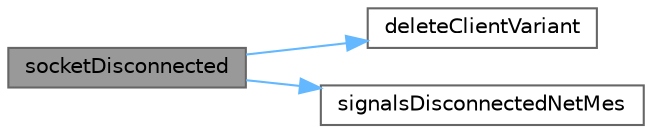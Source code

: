 digraph "socketDisconnected"
{
 // LATEX_PDF_SIZE
  bgcolor="transparent";
  edge [fontname=Helvetica,fontsize=10,labelfontname=Helvetica,labelfontsize=10];
  node [fontname=Helvetica,fontsize=10,shape=box,height=0.2,width=0.4];
  rankdir="LR";
  Node1 [id="Node000001",label="socketDisconnected",height=0.2,width=0.4,color="gray40", fillcolor="grey60", style="filled", fontcolor="black",tooltip="一个客户端断开连接"];
  Node1 -> Node2 [id="edge1_Node000001_Node000002",color="steelblue1",style="solid",tooltip=" "];
  Node2 [id="Node000002",label="deleteClientVariant",height=0.2,width=0.4,color="grey40", fillcolor="white", style="filled",URL="$class_c_web_socket_server.html#abdee6460dfcbb3b1011103c362bf7061",tooltip="清除指定客户端的管理数据"];
  Node1 -> Node3 [id="edge2_Node000001_Node000003",color="steelblue1",style="solid",tooltip=" "];
  Node3 [id="Node000003",label="signalsDisconnectedNetMes",height=0.2,width=0.4,color="grey40", fillcolor="white", style="filled",URL="$class_c_web_socket_server.html#a5f2cc7cfcec32f6b7685d312dc87b86c",tooltip="处理一个连接关闭"];
}
